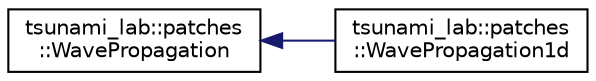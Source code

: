 digraph "Graphical Class Hierarchy"
{
 // LATEX_PDF_SIZE
  edge [fontname="Helvetica",fontsize="10",labelfontname="Helvetica",labelfontsize="10"];
  node [fontname="Helvetica",fontsize="10",shape=record];
  rankdir="LR";
  Node0 [label="tsunami_lab::patches\l::WavePropagation",height=0.2,width=0.4,color="black", fillcolor="white", style="filled",URL="$classtsunami__lab_1_1patches_1_1WavePropagation.html",tooltip=" "];
  Node0 -> Node1 [dir="back",color="midnightblue",fontsize="10",style="solid",fontname="Helvetica"];
  Node1 [label="tsunami_lab::patches\l::WavePropagation1d",height=0.2,width=0.4,color="black", fillcolor="white", style="filled",URL="$classtsunami__lab_1_1patches_1_1WavePropagation1d.html",tooltip=" "];
}
